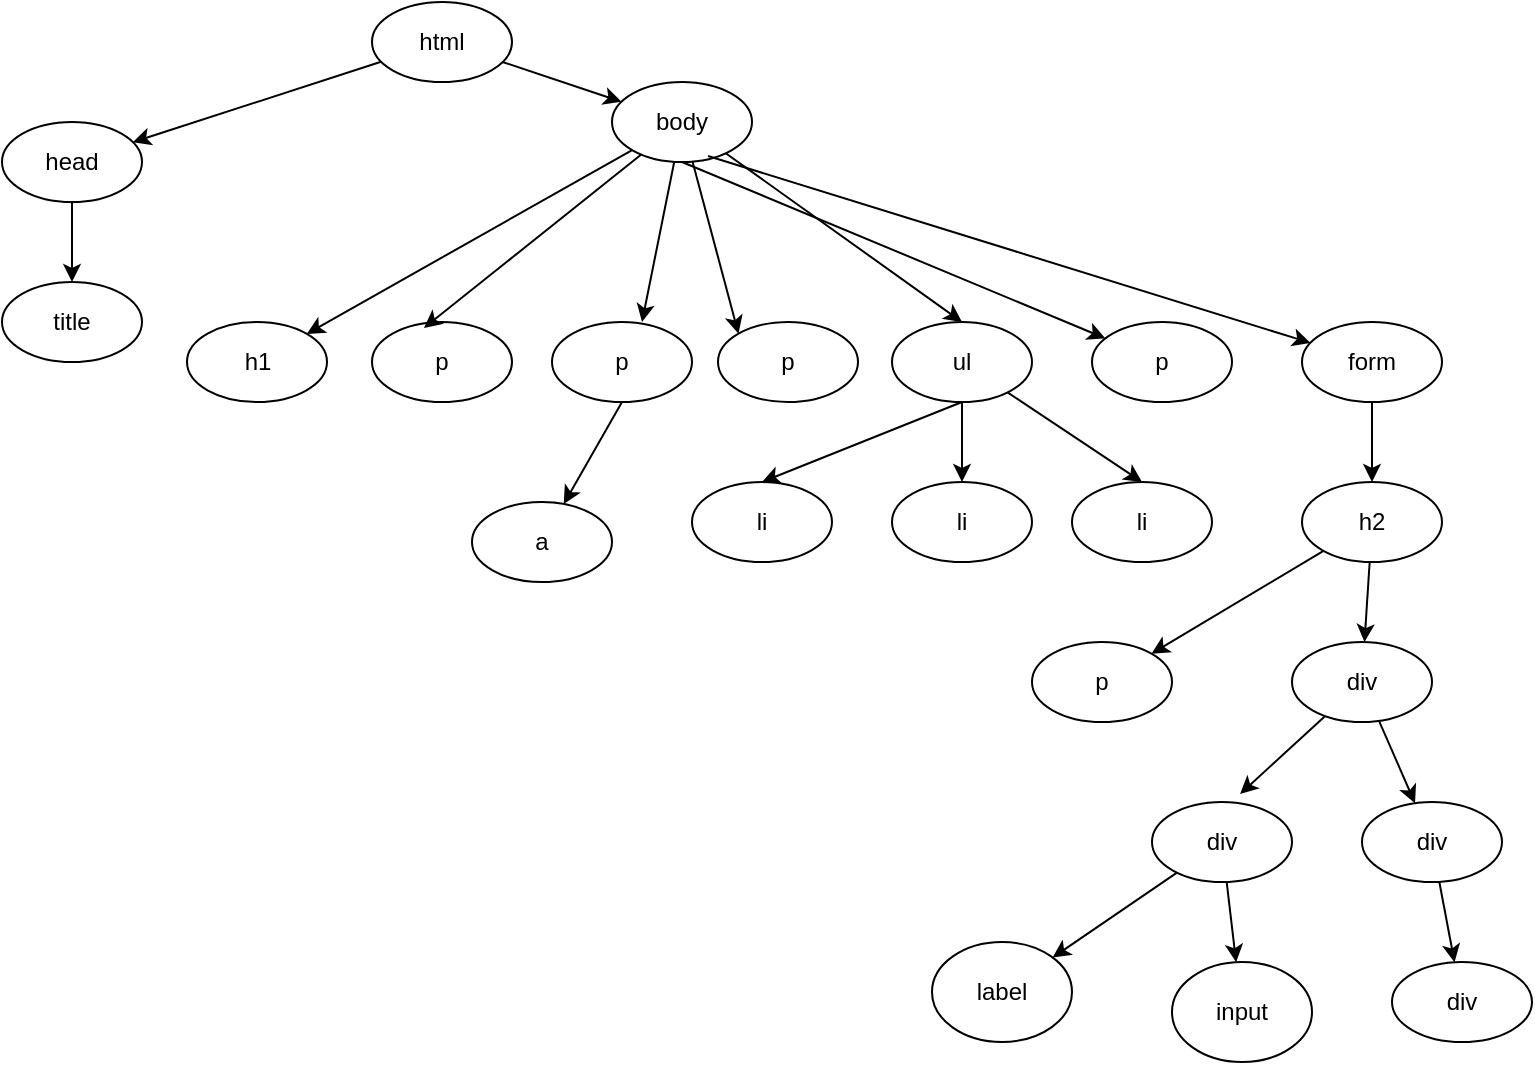 <mxfile version="10.5.4" type="device"><diagram id="wCCTdn7wUoXFLL58POtV" name="Page-1"><mxGraphModel dx="574" dy="576" grid="1" gridSize="10" guides="1" tooltips="1" connect="1" arrows="1" fold="1" page="1" pageScale="1" pageWidth="827" pageHeight="1169" math="0" shadow="0"><root><mxCell id="0"/><mxCell id="1" parent="0"/><mxCell id="ZANTVwL4RyK383yNGL9_-1" value="html" style="ellipse;whiteSpace=wrap;html=1;" vertex="1" parent="1"><mxGeometry x="240" y="40" width="70" height="40" as="geometry"/></mxCell><mxCell id="ZANTVwL4RyK383yNGL9_-4" value="body" style="ellipse;whiteSpace=wrap;html=1;" vertex="1" parent="1"><mxGeometry x="360" y="80" width="70" height="40" as="geometry"/></mxCell><mxCell id="ZANTVwL4RyK383yNGL9_-11" value="p" style="ellipse;whiteSpace=wrap;html=1;" vertex="1" parent="1"><mxGeometry x="600" y="200" width="70" height="40" as="geometry"/></mxCell><mxCell id="ZANTVwL4RyK383yNGL9_-8" value="h1" style="ellipse;whiteSpace=wrap;html=1;" vertex="1" parent="1"><mxGeometry x="147.5" y="200" width="70" height="40" as="geometry"/></mxCell><mxCell id="ZANTVwL4RyK383yNGL9_-2" value="head" style="ellipse;whiteSpace=wrap;html=1;" vertex="1" parent="1"><mxGeometry x="55" y="100" width="70" height="40" as="geometry"/></mxCell><mxCell id="ZANTVwL4RyK383yNGL9_-6" value="title" style="ellipse;whiteSpace=wrap;html=1;" vertex="1" parent="1"><mxGeometry x="55" y="180" width="70" height="40" as="geometry"/></mxCell><mxCell id="ZANTVwL4RyK383yNGL9_-14" value="" style="endArrow=classic;html=1;" edge="1" parent="1" source="ZANTVwL4RyK383yNGL9_-1" target="ZANTVwL4RyK383yNGL9_-2"><mxGeometry width="50" height="50" relative="1" as="geometry"><mxPoint x="90" y="390" as="sourcePoint"/><mxPoint x="140" y="340" as="targetPoint"/></mxGeometry></mxCell><mxCell id="ZANTVwL4RyK383yNGL9_-15" value="" style="endArrow=classic;html=1;" edge="1" parent="1" source="ZANTVwL4RyK383yNGL9_-1" target="ZANTVwL4RyK383yNGL9_-4"><mxGeometry width="50" height="50" relative="1" as="geometry"><mxPoint x="135" y="90" as="sourcePoint"/><mxPoint x="190" y="110" as="targetPoint"/></mxGeometry></mxCell><mxCell id="ZANTVwL4RyK383yNGL9_-16" value="" style="endArrow=classic;html=1;exitX=0.5;exitY=1;exitDx=0;exitDy=0;" edge="1" parent="1" source="ZANTVwL4RyK383yNGL9_-2" target="ZANTVwL4RyK383yNGL9_-6"><mxGeometry width="50" height="50" relative="1" as="geometry"><mxPoint x="124.316" y="89.045" as="sourcePoint"/><mxPoint x="120" y="290" as="targetPoint"/></mxGeometry></mxCell><mxCell id="ZANTVwL4RyK383yNGL9_-17" value="p" style="ellipse;whiteSpace=wrap;html=1;" vertex="1" parent="1"><mxGeometry x="413" y="200" width="70" height="40" as="geometry"/></mxCell><mxCell id="ZANTVwL4RyK383yNGL9_-18" value="" style="endArrow=classic;html=1;" edge="1" parent="1" source="ZANTVwL4RyK383yNGL9_-4" target="ZANTVwL4RyK383yNGL9_-8"><mxGeometry width="50" height="50" relative="1" as="geometry"><mxPoint x="217.95" y="48.581" as="sourcePoint"/><mxPoint x="251.907" y="96.452" as="targetPoint"/><Array as="points"/></mxGeometry></mxCell><mxCell id="ZANTVwL4RyK383yNGL9_-19" value="" style="endArrow=classic;html=1;exitX=0.5;exitY=1;exitDx=0;exitDy=0;" edge="1" parent="1" source="ZANTVwL4RyK383yNGL9_-4" target="ZANTVwL4RyK383yNGL9_-11"><mxGeometry width="50" height="50" relative="1" as="geometry"><mxPoint x="252.05" y="133.581" as="sourcePoint"/><mxPoint x="218.093" y="181.452" as="targetPoint"/></mxGeometry></mxCell><mxCell id="ZANTVwL4RyK383yNGL9_-20" value="" style="endArrow=classic;html=1;entryX=0;entryY=0;entryDx=0;entryDy=0;" edge="1" parent="1" source="ZANTVwL4RyK383yNGL9_-4" target="ZANTVwL4RyK383yNGL9_-17"><mxGeometry width="50" height="50" relative="1" as="geometry"><mxPoint x="262.05" y="143.581" as="sourcePoint"/><mxPoint x="228.093" y="191.452" as="targetPoint"/></mxGeometry></mxCell><mxCell id="ZANTVwL4RyK383yNGL9_-21" value="p" style="ellipse;whiteSpace=wrap;html=1;" vertex="1" parent="1"><mxGeometry x="240" y="200" width="70" height="40" as="geometry"/></mxCell><mxCell id="ZANTVwL4RyK383yNGL9_-22" value="" style="endArrow=classic;html=1;entryX=0.371;entryY=0.075;entryDx=0;entryDy=0;entryPerimeter=0;" edge="1" parent="1" source="ZANTVwL4RyK383yNGL9_-4" target="ZANTVwL4RyK383yNGL9_-21"><mxGeometry width="50" height="50" relative="1" as="geometry"><mxPoint x="294.517" y="125.747" as="sourcePoint"/><mxPoint x="460" y="186" as="targetPoint"/></mxGeometry></mxCell><mxCell id="ZANTVwL4RyK383yNGL9_-23" value="ul" style="ellipse;whiteSpace=wrap;html=1;" vertex="1" parent="1"><mxGeometry x="500" y="200" width="70" height="40" as="geometry"/></mxCell><mxCell id="ZANTVwL4RyK383yNGL9_-37" value="li" style="ellipse;whiteSpace=wrap;html=1;" vertex="1" parent="1"><mxGeometry x="500" y="280" width="70" height="40" as="geometry"/></mxCell><mxCell id="ZANTVwL4RyK383yNGL9_-26" value="p" style="ellipse;whiteSpace=wrap;html=1;" vertex="1" parent="1"><mxGeometry x="330" y="200" width="70" height="40" as="geometry"/></mxCell><mxCell id="ZANTVwL4RyK383yNGL9_-35" value="a" style="ellipse;whiteSpace=wrap;html=1;" vertex="1" parent="1"><mxGeometry x="290" y="290" width="70" height="40" as="geometry"/></mxCell><mxCell id="ZANTVwL4RyK383yNGL9_-27" value="form" style="ellipse;whiteSpace=wrap;html=1;" vertex="1" parent="1"><mxGeometry x="705" y="200" width="70" height="40" as="geometry"/></mxCell><mxCell id="ZANTVwL4RyK383yNGL9_-29" style="edgeStyle=orthogonalEdgeStyle;rounded=0;orthogonalLoop=1;jettySize=auto;html=1;exitX=0.5;exitY=1;exitDx=0;exitDy=0;" edge="1" parent="1" source="ZANTVwL4RyK383yNGL9_-11" target="ZANTVwL4RyK383yNGL9_-11"><mxGeometry relative="1" as="geometry"/></mxCell><mxCell id="ZANTVwL4RyK383yNGL9_-32" value="" style="endArrow=classic;html=1;entryX=0.643;entryY=0;entryDx=0;entryDy=0;entryPerimeter=0;" edge="1" parent="1" source="ZANTVwL4RyK383yNGL9_-4" target="ZANTVwL4RyK383yNGL9_-26"><mxGeometry width="50" height="50" relative="1" as="geometry"><mxPoint x="579.889" y="111.9" as="sourcePoint"/><mxPoint x="520.5" y="180" as="targetPoint"/></mxGeometry></mxCell><mxCell id="ZANTVwL4RyK383yNGL9_-33" value="" style="endArrow=classic;html=1;exitX=0.686;exitY=0.925;exitDx=0;exitDy=0;exitPerimeter=0;" edge="1" parent="1" source="ZANTVwL4RyK383yNGL9_-4" target="ZANTVwL4RyK383yNGL9_-27"><mxGeometry width="50" height="50" relative="1" as="geometry"><mxPoint x="589.389" y="117.9" as="sourcePoint"/><mxPoint x="530" y="186" as="targetPoint"/></mxGeometry></mxCell><mxCell id="ZANTVwL4RyK383yNGL9_-34" value="" style="endArrow=classic;html=1;entryX=0.5;entryY=0;entryDx=0;entryDy=0;" edge="1" parent="1" source="ZANTVwL4RyK383yNGL9_-4" target="ZANTVwL4RyK383yNGL9_-23"><mxGeometry width="50" height="50" relative="1" as="geometry"><mxPoint x="599.389" y="127.9" as="sourcePoint"/><mxPoint x="540" y="196" as="targetPoint"/></mxGeometry></mxCell><mxCell id="ZANTVwL4RyK383yNGL9_-39" value="li" style="ellipse;whiteSpace=wrap;html=1;" vertex="1" parent="1"><mxGeometry x="590" y="280" width="70" height="40" as="geometry"/></mxCell><mxCell id="ZANTVwL4RyK383yNGL9_-40" value="li" style="ellipse;whiteSpace=wrap;html=1;" vertex="1" parent="1"><mxGeometry x="400" y="280" width="70" height="40" as="geometry"/></mxCell><mxCell id="ZANTVwL4RyK383yNGL9_-43" value="" style="endArrow=classic;html=1;exitX=0.5;exitY=1;exitDx=0;exitDy=0;entryX=0.5;entryY=0;entryDx=0;entryDy=0;" edge="1" parent="1" source="ZANTVwL4RyK383yNGL9_-23" target="ZANTVwL4RyK383yNGL9_-40"><mxGeometry width="50" height="50" relative="1" as="geometry"><mxPoint x="280" y="390" as="sourcePoint"/><mxPoint x="330" y="340" as="targetPoint"/></mxGeometry></mxCell><mxCell id="ZANTVwL4RyK383yNGL9_-44" value="" style="endArrow=classic;html=1;exitX=0.5;exitY=1;exitDx=0;exitDy=0;entryX=0.5;entryY=0;entryDx=0;entryDy=0;" edge="1" parent="1" source="ZANTVwL4RyK383yNGL9_-23" target="ZANTVwL4RyK383yNGL9_-37"><mxGeometry width="50" height="50" relative="1" as="geometry"><mxPoint x="625" y="210" as="sourcePoint"/><mxPoint x="545" y="290" as="targetPoint"/></mxGeometry></mxCell><mxCell id="ZANTVwL4RyK383yNGL9_-45" value="" style="endArrow=classic;html=1;entryX=0.5;entryY=0;entryDx=0;entryDy=0;" edge="1" parent="1" source="ZANTVwL4RyK383yNGL9_-23" target="ZANTVwL4RyK383yNGL9_-39"><mxGeometry width="50" height="50" relative="1" as="geometry"><mxPoint x="625" y="210" as="sourcePoint"/><mxPoint x="625" y="290" as="targetPoint"/></mxGeometry></mxCell><mxCell id="ZANTVwL4RyK383yNGL9_-46" value="h2" style="ellipse;whiteSpace=wrap;html=1;" vertex="1" parent="1"><mxGeometry x="705" y="280" width="70" height="40" as="geometry"/></mxCell><mxCell id="ZANTVwL4RyK383yNGL9_-47" value="" style="endArrow=classic;html=1;exitX=0.5;exitY=1;exitDx=0;exitDy=0;" edge="1" parent="1" source="ZANTVwL4RyK383yNGL9_-27" target="ZANTVwL4RyK383yNGL9_-46"><mxGeometry width="50" height="50" relative="1" as="geometry"><mxPoint x="625" y="210" as="sourcePoint"/><mxPoint x="625" y="290" as="targetPoint"/></mxGeometry></mxCell><mxCell id="ZANTVwL4RyK383yNGL9_-48" value="p" style="ellipse;whiteSpace=wrap;html=1;" vertex="1" parent="1"><mxGeometry x="570" y="360" width="70" height="40" as="geometry"/></mxCell><mxCell id="ZANTVwL4RyK383yNGL9_-49" value="div" style="ellipse;whiteSpace=wrap;html=1;" vertex="1" parent="1"><mxGeometry x="700" y="360" width="70" height="40" as="geometry"/></mxCell><mxCell id="ZANTVwL4RyK383yNGL9_-50" value="" style="endArrow=classic;html=1;" edge="1" parent="1" source="ZANTVwL4RyK383yNGL9_-46" target="ZANTVwL4RyK383yNGL9_-49"><mxGeometry width="50" height="50" relative="1" as="geometry"><mxPoint x="639.552" y="208.189" as="sourcePoint"/><mxPoint x="705" y="290" as="targetPoint"/></mxGeometry></mxCell><mxCell id="ZANTVwL4RyK383yNGL9_-51" value="" style="endArrow=classic;html=1;entryX=1;entryY=0;entryDx=0;entryDy=0;" edge="1" parent="1" source="ZANTVwL4RyK383yNGL9_-46" target="ZANTVwL4RyK383yNGL9_-48"><mxGeometry width="50" height="50" relative="1" as="geometry"><mxPoint x="649.552" y="218.189" as="sourcePoint"/><mxPoint x="715" y="300" as="targetPoint"/></mxGeometry></mxCell><mxCell id="ZANTVwL4RyK383yNGL9_-52" value="div" style="ellipse;whiteSpace=wrap;html=1;" vertex="1" parent="1"><mxGeometry x="630" y="440" width="70" height="40" as="geometry"/></mxCell><mxCell id="ZANTVwL4RyK383yNGL9_-53" value="div" style="ellipse;whiteSpace=wrap;html=1;" vertex="1" parent="1"><mxGeometry x="735" y="440" width="70" height="40" as="geometry"/></mxCell><mxCell id="ZANTVwL4RyK383yNGL9_-54" value="" style="endArrow=classic;html=1;" edge="1" parent="1" source="ZANTVwL4RyK383yNGL9_-49" target="ZANTVwL4RyK383yNGL9_-53"><mxGeometry width="50" height="50" relative="1" as="geometry"><mxPoint x="772.091" y="325.12" as="sourcePoint"/><mxPoint x="695" y="376" as="targetPoint"/></mxGeometry></mxCell><mxCell id="ZANTVwL4RyK383yNGL9_-55" value="" style="endArrow=classic;html=1;entryX=0.629;entryY=-0.1;entryDx=0;entryDy=0;entryPerimeter=0;" edge="1" parent="1" source="ZANTVwL4RyK383yNGL9_-49" target="ZANTVwL4RyK383yNGL9_-52"><mxGeometry width="50" height="50" relative="1" as="geometry"><mxPoint x="782.091" y="335.12" as="sourcePoint"/><mxPoint x="705" y="386" as="targetPoint"/></mxGeometry></mxCell><mxCell id="ZANTVwL4RyK383yNGL9_-56" value="&lt;div&gt;label&lt;/div&gt;" style="ellipse;whiteSpace=wrap;html=1;" vertex="1" parent="1"><mxGeometry x="520" y="510" width="70" height="50" as="geometry"/></mxCell><mxCell id="ZANTVwL4RyK383yNGL9_-57" value="input" style="ellipse;whiteSpace=wrap;html=1;" vertex="1" parent="1"><mxGeometry x="640" y="520" width="70" height="50" as="geometry"/></mxCell><mxCell id="ZANTVwL4RyK383yNGL9_-58" value="" style="endArrow=classic;html=1;" edge="1" parent="1" source="ZANTVwL4RyK383yNGL9_-52" target="ZANTVwL4RyK383yNGL9_-56"><mxGeometry width="50" height="50" relative="1" as="geometry"><mxPoint x="774.466" y="406.196" as="sourcePoint"/><mxPoint x="660" y="530" as="targetPoint"/></mxGeometry></mxCell><mxCell id="ZANTVwL4RyK383yNGL9_-59" value="" style="endArrow=classic;html=1;" edge="1" parent="1" source="ZANTVwL4RyK383yNGL9_-52" target="ZANTVwL4RyK383yNGL9_-57"><mxGeometry width="50" height="50" relative="1" as="geometry"><mxPoint x="784.466" y="416.196" as="sourcePoint"/><mxPoint x="734" y="456" as="targetPoint"/></mxGeometry></mxCell><mxCell id="ZANTVwL4RyK383yNGL9_-61" value="div" style="ellipse;whiteSpace=wrap;html=1;" vertex="1" parent="1"><mxGeometry x="750" y="520" width="70" height="40" as="geometry"/></mxCell><mxCell id="ZANTVwL4RyK383yNGL9_-62" value="" style="endArrow=classic;html=1;" edge="1" parent="1" source="ZANTVwL4RyK383yNGL9_-53" target="ZANTVwL4RyK383yNGL9_-61"><mxGeometry width="50" height="50" relative="1" as="geometry"><mxPoint x="774.466" y="406.196" as="sourcePoint"/><mxPoint x="724" y="446" as="targetPoint"/></mxGeometry></mxCell><mxCell id="ZANTVwL4RyK383yNGL9_-63" value="" style="endArrow=classic;html=1;exitX=0.5;exitY=1;exitDx=0;exitDy=0;" edge="1" parent="1" source="ZANTVwL4RyK383yNGL9_-26" target="ZANTVwL4RyK383yNGL9_-35"><mxGeometry width="50" height="50" relative="1" as="geometry"><mxPoint x="401.026" y="129.871" as="sourcePoint"/><mxPoint x="385" y="210" as="targetPoint"/></mxGeometry></mxCell></root></mxGraphModel></diagram></mxfile>